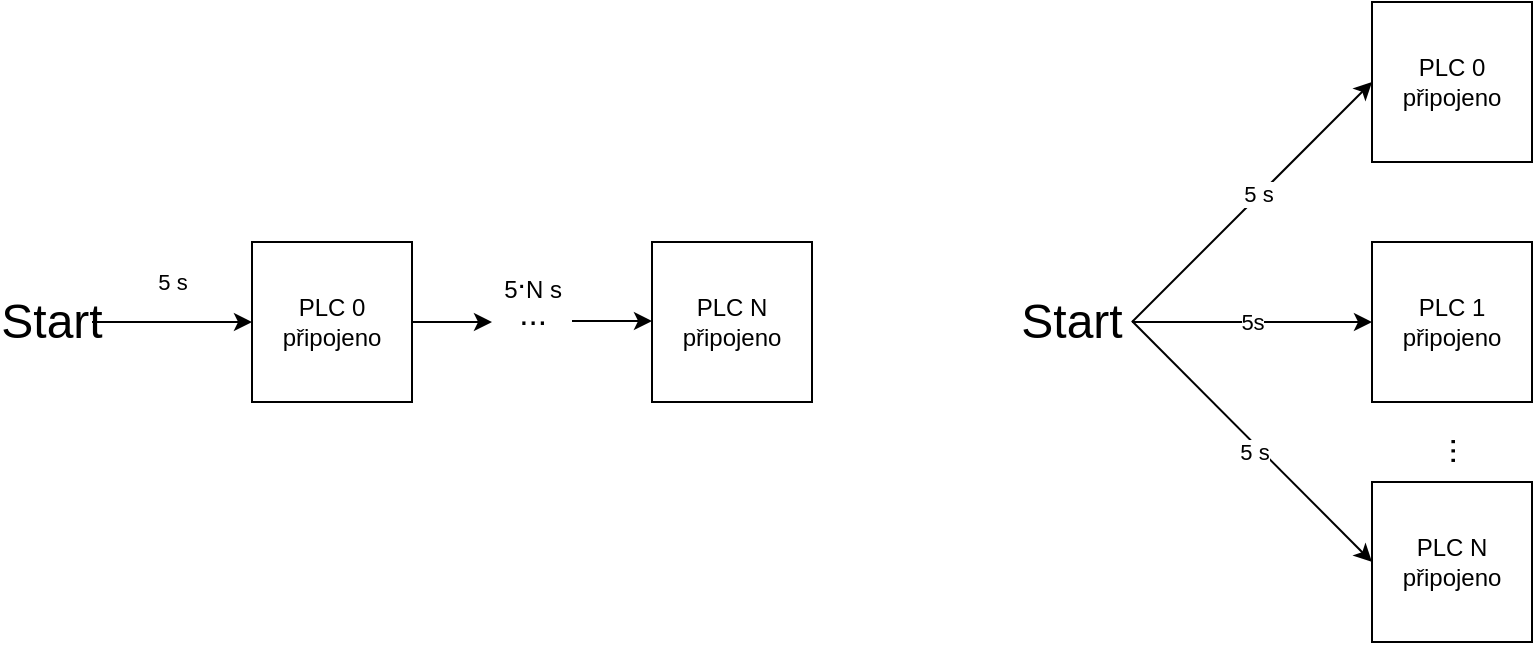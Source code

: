 <mxfile version="14.5.4" type="github">
  <diagram id="ioZmp0viJUDu1Q_-vi5b" name="Page-1">
    <mxGraphModel dx="2066" dy="1185" grid="1" gridSize="10" guides="1" tooltips="1" connect="1" arrows="1" fold="1" page="1" pageScale="1" pageWidth="1169" pageHeight="1654" math="0" shadow="0">
      <root>
        <mxCell id="0" />
        <mxCell id="1" parent="0" />
        <mxCell id="b8ftmv6gFkgji3_youqB-1" value="PLC 0&lt;br&gt;připojeno" style="rounded=0;whiteSpace=wrap;html=1;" vertex="1" parent="1">
          <mxGeometry x="240" y="160" width="80" height="80" as="geometry" />
        </mxCell>
        <mxCell id="b8ftmv6gFkgji3_youqB-5" value="" style="endArrow=classic;html=1;" edge="1" parent="1">
          <mxGeometry width="50" height="50" relative="1" as="geometry">
            <mxPoint x="320" y="200" as="sourcePoint" />
            <mxPoint x="360" y="200" as="targetPoint" />
          </mxGeometry>
        </mxCell>
        <mxCell id="b8ftmv6gFkgji3_youqB-6" value="" style="endArrow=classic;html=1;" edge="1" parent="1">
          <mxGeometry width="50" height="50" relative="1" as="geometry">
            <mxPoint x="400" y="199.5" as="sourcePoint" />
            <mxPoint x="440" y="199.5" as="targetPoint" />
          </mxGeometry>
        </mxCell>
        <mxCell id="b8ftmv6gFkgji3_youqB-7" value="PLC N&lt;br&gt;připojeno" style="rounded=0;whiteSpace=wrap;html=1;" vertex="1" parent="1">
          <mxGeometry x="440" y="160" width="80" height="80" as="geometry" />
        </mxCell>
        <mxCell id="b8ftmv6gFkgji3_youqB-8" value="5&lt;sup&gt;&lt;font style=&quot;font-size: 15px&quot;&gt;.&lt;/font&gt;&lt;/sup&gt;N s" style="text;html=1;align=center;verticalAlign=middle;resizable=0;points=[];autosize=1;" vertex="1" parent="1">
          <mxGeometry x="360" y="165" width="40" height="30" as="geometry" />
        </mxCell>
        <mxCell id="b8ftmv6gFkgji3_youqB-9" value="&lt;font style=&quot;font-size: 20px&quot;&gt;&lt;sup&gt;...&lt;/sup&gt;&lt;/font&gt;" style="text;html=1;align=center;verticalAlign=middle;resizable=0;points=[];autosize=1;" vertex="1" parent="1">
          <mxGeometry x="365" y="185" width="30" height="30" as="geometry" />
        </mxCell>
        <mxCell id="b8ftmv6gFkgji3_youqB-10" value="PLC 0&lt;br&gt;připojeno" style="rounded=0;whiteSpace=wrap;html=1;" vertex="1" parent="1">
          <mxGeometry x="800" y="40" width="80" height="80" as="geometry" />
        </mxCell>
        <mxCell id="b8ftmv6gFkgji3_youqB-11" value="PLC 1&lt;br&gt;připojeno" style="rounded=0;whiteSpace=wrap;html=1;" vertex="1" parent="1">
          <mxGeometry x="800" y="160" width="80" height="80" as="geometry" />
        </mxCell>
        <mxCell id="b8ftmv6gFkgji3_youqB-12" value="PLC N&lt;br&gt;připojeno" style="rounded=0;whiteSpace=wrap;html=1;" vertex="1" parent="1">
          <mxGeometry x="800" y="280" width="80" height="80" as="geometry" />
        </mxCell>
        <mxCell id="b8ftmv6gFkgji3_youqB-13" value="&lt;font style=&quot;font-size: 20px&quot;&gt;&lt;sup&gt;...&lt;/sup&gt;&lt;/font&gt;" style="text;html=1;align=center;verticalAlign=middle;resizable=0;points=[];autosize=1;rotation=-90;" vertex="1" parent="1">
          <mxGeometry x="825" y="250" width="30" height="30" as="geometry" />
        </mxCell>
        <mxCell id="b8ftmv6gFkgji3_youqB-15" value="" style="endArrow=classic;html=1;entryX=0;entryY=0.5;entryDx=0;entryDy=0;" edge="1" parent="1" target="b8ftmv6gFkgji3_youqB-10">
          <mxGeometry width="50" height="50" relative="1" as="geometry">
            <mxPoint x="680" y="200" as="sourcePoint" />
            <mxPoint x="730" y="150" as="targetPoint" />
          </mxGeometry>
        </mxCell>
        <mxCell id="b8ftmv6gFkgji3_youqB-18" value="5 s" style="edgeLabel;html=1;align=center;verticalAlign=middle;resizable=0;points=[];" vertex="1" connectable="0" parent="b8ftmv6gFkgji3_youqB-15">
          <mxGeometry x="0.067" y="1" relative="1" as="geometry">
            <mxPoint x="-1" as="offset" />
          </mxGeometry>
        </mxCell>
        <mxCell id="b8ftmv6gFkgji3_youqB-16" value="" style="endArrow=classic;html=1;entryX=0;entryY=0.5;entryDx=0;entryDy=0;" edge="1" parent="1" target="b8ftmv6gFkgji3_youqB-11">
          <mxGeometry width="50" height="50" relative="1" as="geometry">
            <mxPoint x="680" y="200" as="sourcePoint" />
            <mxPoint x="810" y="90" as="targetPoint" />
          </mxGeometry>
        </mxCell>
        <mxCell id="b8ftmv6gFkgji3_youqB-19" value="5s" style="edgeLabel;html=1;align=center;verticalAlign=middle;resizable=0;points=[];" vertex="1" connectable="0" parent="b8ftmv6gFkgji3_youqB-16">
          <mxGeometry relative="1" as="geometry">
            <mxPoint as="offset" />
          </mxGeometry>
        </mxCell>
        <mxCell id="b8ftmv6gFkgji3_youqB-17" value="" style="endArrow=classic;html=1;entryX=0;entryY=0.5;entryDx=0;entryDy=0;" edge="1" parent="1" target="b8ftmv6gFkgji3_youqB-12">
          <mxGeometry width="50" height="50" relative="1" as="geometry">
            <mxPoint x="680" y="199.5" as="sourcePoint" />
            <mxPoint x="800" y="199.5" as="targetPoint" />
          </mxGeometry>
        </mxCell>
        <mxCell id="b8ftmv6gFkgji3_youqB-20" value="5 s" style="edgeLabel;html=1;align=center;verticalAlign=middle;resizable=0;points=[];" vertex="1" connectable="0" parent="b8ftmv6gFkgji3_youqB-17">
          <mxGeometry x="0.002" y="1" relative="1" as="geometry">
            <mxPoint y="5.98" as="offset" />
          </mxGeometry>
        </mxCell>
        <mxCell id="b8ftmv6gFkgji3_youqB-24" style="edgeStyle=orthogonalEdgeStyle;rounded=0;orthogonalLoop=1;jettySize=auto;html=1;exitX=1;exitY=0.5;exitDx=0;exitDy=0;entryX=0;entryY=0.5;entryDx=0;entryDy=0;" edge="1" parent="1" source="b8ftmv6gFkgji3_youqB-21" target="b8ftmv6gFkgji3_youqB-1">
          <mxGeometry relative="1" as="geometry" />
        </mxCell>
        <mxCell id="b8ftmv6gFkgji3_youqB-27" value="5 s" style="edgeLabel;html=1;align=center;verticalAlign=middle;resizable=0;points=[];" vertex="1" connectable="0" parent="b8ftmv6gFkgji3_youqB-24">
          <mxGeometry x="-0.35" relative="1" as="geometry">
            <mxPoint x="14" y="-20" as="offset" />
          </mxGeometry>
        </mxCell>
        <mxCell id="b8ftmv6gFkgji3_youqB-21" value="&lt;font style=&quot;font-size: 24px&quot;&gt;Start&lt;/font&gt;" style="text;html=1;strokeColor=none;fillColor=none;align=center;verticalAlign=middle;whiteSpace=wrap;rounded=0;" vertex="1" parent="1">
          <mxGeometry x="120" y="190" width="40" height="20" as="geometry" />
        </mxCell>
        <mxCell id="b8ftmv6gFkgji3_youqB-26" value="&lt;font style=&quot;font-size: 24px&quot;&gt;Start&lt;/font&gt;" style="text;html=1;strokeColor=none;fillColor=none;align=center;verticalAlign=middle;whiteSpace=wrap;rounded=0;" vertex="1" parent="1">
          <mxGeometry x="630" y="190" width="40" height="20" as="geometry" />
        </mxCell>
      </root>
    </mxGraphModel>
  </diagram>
</mxfile>
